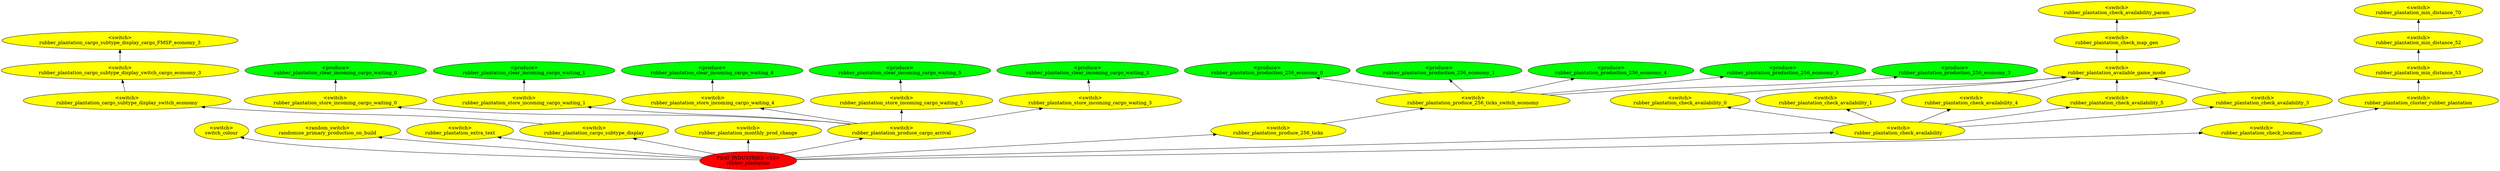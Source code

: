 digraph {
rankdir="BT"
switch_colour [fillcolor=yellow style="filled" label="<switch>\nswitch_colour"]
randomise_primary_production_on_build [fillcolor=yellow style="filled" label="<random_switch>\nrandomise_primary_production_on_build"]
rubber_plantation_extra_text [fillcolor=yellow style="filled" label="<switch>\nrubber_plantation_extra_text"]
rubber_plantation_cargo_subtype_display_cargo_FMSP_economy_3 [fillcolor=yellow style="filled" label="<switch>\nrubber_plantation_cargo_subtype_display_cargo_FMSP_economy_3"]
rubber_plantation_cargo_subtype_display_switch_cargo_economy_3 [fillcolor=yellow style="filled" label="<switch>\nrubber_plantation_cargo_subtype_display_switch_cargo_economy_3"]
rubber_plantation_cargo_subtype_display_switch_economy [fillcolor=yellow style="filled" label="<switch>\nrubber_plantation_cargo_subtype_display_switch_economy"]
rubber_plantation_cargo_subtype_display [fillcolor=yellow style="filled" label="<switch>\nrubber_plantation_cargo_subtype_display"]
rubber_plantation_monthly_prod_change [fillcolor=yellow style="filled" label="<switch>\nrubber_plantation_monthly_prod_change"]
rubber_plantation_clear_incoming_cargo_waiting_0 [fillcolor=green style="filled" label="<produce>\nrubber_plantation_clear_incoming_cargo_waiting_0"]
rubber_plantation_store_incoming_cargo_waiting_0 [fillcolor=yellow style="filled" label="<switch>\nrubber_plantation_store_incoming_cargo_waiting_0"]
rubber_plantation_clear_incoming_cargo_waiting_1 [fillcolor=green style="filled" label="<produce>\nrubber_plantation_clear_incoming_cargo_waiting_1"]
rubber_plantation_store_incoming_cargo_waiting_1 [fillcolor=yellow style="filled" label="<switch>\nrubber_plantation_store_incoming_cargo_waiting_1"]
rubber_plantation_clear_incoming_cargo_waiting_4 [fillcolor=green style="filled" label="<produce>\nrubber_plantation_clear_incoming_cargo_waiting_4"]
rubber_plantation_store_incoming_cargo_waiting_4 [fillcolor=yellow style="filled" label="<switch>\nrubber_plantation_store_incoming_cargo_waiting_4"]
rubber_plantation_clear_incoming_cargo_waiting_5 [fillcolor=green style="filled" label="<produce>\nrubber_plantation_clear_incoming_cargo_waiting_5"]
rubber_plantation_store_incoming_cargo_waiting_5 [fillcolor=yellow style="filled" label="<switch>\nrubber_plantation_store_incoming_cargo_waiting_5"]
rubber_plantation_clear_incoming_cargo_waiting_3 [fillcolor=green style="filled" label="<produce>\nrubber_plantation_clear_incoming_cargo_waiting_3"]
rubber_plantation_store_incoming_cargo_waiting_3 [fillcolor=yellow style="filled" label="<switch>\nrubber_plantation_store_incoming_cargo_waiting_3"]
rubber_plantation_produce_cargo_arrival [fillcolor=yellow style="filled" label="<switch>\nrubber_plantation_produce_cargo_arrival"]
rubber_plantation_production_256_economy_0 [fillcolor=green style="filled" label="<produce>\nrubber_plantation_production_256_economy_0"]
rubber_plantation_production_256_economy_1 [fillcolor=green style="filled" label="<produce>\nrubber_plantation_production_256_economy_1"]
rubber_plantation_production_256_economy_4 [fillcolor=green style="filled" label="<produce>\nrubber_plantation_production_256_economy_4"]
rubber_plantation_production_256_economy_5 [fillcolor=green style="filled" label="<produce>\nrubber_plantation_production_256_economy_5"]
rubber_plantation_production_256_economy_3 [fillcolor=green style="filled" label="<produce>\nrubber_plantation_production_256_economy_3"]
rubber_plantation_produce_256_ticks_switch_economy [fillcolor=yellow style="filled" label="<switch>\nrubber_plantation_produce_256_ticks_switch_economy"]
rubber_plantation_produce_256_ticks [fillcolor=yellow style="filled" label="<switch>\nrubber_plantation_produce_256_ticks"]
rubber_plantation_check_availability_param [fillcolor=yellow style="filled" label="<switch>\nrubber_plantation_check_availability_param"]
rubber_plantation_check_map_gen [fillcolor=yellow style="filled" label="<switch>\nrubber_plantation_check_map_gen"]
rubber_plantation_available_game_mode [fillcolor=yellow style="filled" label="<switch>\nrubber_plantation_available_game_mode"]
rubber_plantation_check_availability_0 [fillcolor=yellow style="filled" label="<switch>\nrubber_plantation_check_availability_0"]
rubber_plantation_check_availability_1 [fillcolor=yellow style="filled" label="<switch>\nrubber_plantation_check_availability_1"]
rubber_plantation_check_availability_4 [fillcolor=yellow style="filled" label="<switch>\nrubber_plantation_check_availability_4"]
rubber_plantation_check_availability_5 [fillcolor=yellow style="filled" label="<switch>\nrubber_plantation_check_availability_5"]
rubber_plantation_check_availability_3 [fillcolor=yellow style="filled" label="<switch>\nrubber_plantation_check_availability_3"]
rubber_plantation_check_availability [fillcolor=yellow style="filled" label="<switch>\nrubber_plantation_check_availability"]
rubber_plantation_min_distance_70 [fillcolor=yellow style="filled" label="<switch>\nrubber_plantation_min_distance_70"]
rubber_plantation_min_distance_52 [fillcolor=yellow style="filled" label="<switch>\nrubber_plantation_min_distance_52"]
rubber_plantation_min_distance_53 [fillcolor=yellow style="filled" label="<switch>\nrubber_plantation_min_distance_53"]
rubber_plantation_cluster_rubber_plantation [fillcolor=yellow style="filled" label="<switch>\nrubber_plantation_cluster_rubber_plantation"]
rubber_plantation_check_location [fillcolor=yellow style="filled" label="<switch>\nrubber_plantation_check_location"]
rubber_plantation [fillcolor=red style="filled" label="FEAT_INDUSTRIES <53>\nrubber_plantation"]
rubber_plantation_produce_256_ticks_switch_economy->rubber_plantation_production_256_economy_3
rubber_plantation_produce_cargo_arrival->rubber_plantation_store_incoming_cargo_waiting_3
rubber_plantation->rubber_plantation_check_location
rubber_plantation_min_distance_53->rubber_plantation_min_distance_52
rubber_plantation_check_availability_4->rubber_plantation_available_game_mode
rubber_plantation_cargo_subtype_display->rubber_plantation_cargo_subtype_display_switch_economy
rubber_plantation_check_location->rubber_plantation_cluster_rubber_plantation
rubber_plantation_produce_cargo_arrival->rubber_plantation_store_incoming_cargo_waiting_1
rubber_plantation_cluster_rubber_plantation->rubber_plantation_min_distance_53
rubber_plantation_produce_256_ticks_switch_economy->rubber_plantation_production_256_economy_1
rubber_plantation_produce_256_ticks_switch_economy->rubber_plantation_production_256_economy_4
rubber_plantation_store_incoming_cargo_waiting_4->rubber_plantation_clear_incoming_cargo_waiting_4
rubber_plantation_store_incoming_cargo_waiting_3->rubber_plantation_clear_incoming_cargo_waiting_3
rubber_plantation_produce_cargo_arrival->rubber_plantation_store_incoming_cargo_waiting_0
rubber_plantation->rubber_plantation_check_availability
rubber_plantation->rubber_plantation_monthly_prod_change
rubber_plantation_cargo_subtype_display_switch_cargo_economy_3->rubber_plantation_cargo_subtype_display_cargo_FMSP_economy_3
rubber_plantation_store_incoming_cargo_waiting_1->rubber_plantation_clear_incoming_cargo_waiting_1
rubber_plantation_check_availability->rubber_plantation_check_availability_0
rubber_plantation_produce_256_ticks->rubber_plantation_produce_256_ticks_switch_economy
rubber_plantation_check_availability_0->rubber_plantation_available_game_mode
rubber_plantation_produce_cargo_arrival->rubber_plantation_store_incoming_cargo_waiting_5
rubber_plantation_min_distance_52->rubber_plantation_min_distance_70
rubber_plantation_available_game_mode->rubber_plantation_check_map_gen
rubber_plantation_check_availability->rubber_plantation_check_availability_4
rubber_plantation->rubber_plantation_produce_256_ticks
rubber_plantation->rubber_plantation_produce_cargo_arrival
rubber_plantation_produce_cargo_arrival->rubber_plantation_store_incoming_cargo_waiting_4
rubber_plantation->switch_colour
rubber_plantation_check_availability->rubber_plantation_check_availability_1
rubber_plantation_produce_256_ticks_switch_economy->rubber_plantation_production_256_economy_0
rubber_plantation_produce_256_ticks_switch_economy->rubber_plantation_production_256_economy_5
rubber_plantation_store_incoming_cargo_waiting_0->rubber_plantation_clear_incoming_cargo_waiting_0
rubber_plantation_check_map_gen->rubber_plantation_check_availability_param
rubber_plantation_check_availability->rubber_plantation_check_availability_3
rubber_plantation->randomise_primary_production_on_build
rubber_plantation_check_availability_5->rubber_plantation_available_game_mode
rubber_plantation->rubber_plantation_cargo_subtype_display
rubber_plantation_check_availability_3->rubber_plantation_available_game_mode
rubber_plantation_check_availability->rubber_plantation_check_availability_5
rubber_plantation->rubber_plantation_extra_text
rubber_plantation_check_availability_1->rubber_plantation_available_game_mode
rubber_plantation_store_incoming_cargo_waiting_5->rubber_plantation_clear_incoming_cargo_waiting_5
rubber_plantation_cargo_subtype_display_switch_economy->rubber_plantation_cargo_subtype_display_switch_cargo_economy_3
}

